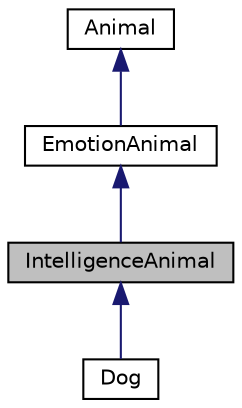 digraph "IntelligenceAnimal"
{
  edge [fontname="Helvetica",fontsize="10",labelfontname="Helvetica",labelfontsize="10"];
  node [fontname="Helvetica",fontsize="10",shape=record];
  Node0 [label="IntelligenceAnimal",height=0.2,width=0.4,color="black", fillcolor="grey75", style="filled", fontcolor="black"];
  Node1 -> Node0 [dir="back",color="midnightblue",fontsize="10",style="solid",fontname="Helvetica"];
  Node1 [label="EmotionAnimal",height=0.2,width=0.4,color="black", fillcolor="white", style="filled",URL="$class_emotion_animal.html"];
  Node2 -> Node1 [dir="back",color="midnightblue",fontsize="10",style="solid",fontname="Helvetica"];
  Node2 [label="Animal",height=0.2,width=0.4,color="black", fillcolor="white", style="filled",URL="$class_animal.html"];
  Node0 -> Node3 [dir="back",color="midnightblue",fontsize="10",style="solid",fontname="Helvetica"];
  Node3 [label="Dog",height=0.2,width=0.4,color="black", fillcolor="white", style="filled",URL="$class_dog.html"];
}
